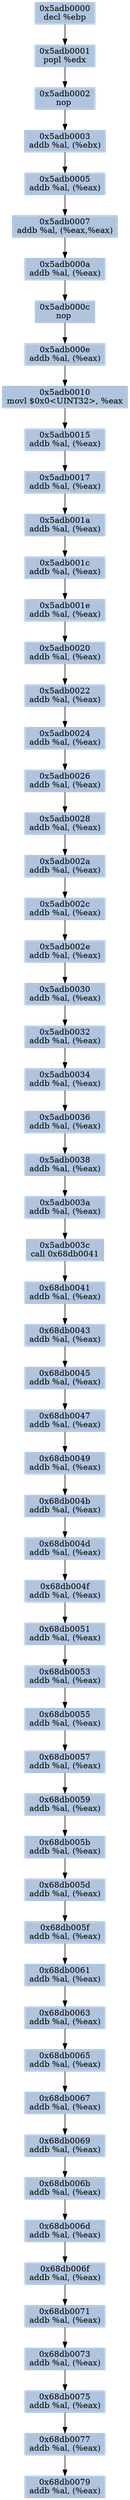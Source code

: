 digraph G {
node[shape=rectangle,style=filled,fillcolor=lightsteelblue,color=lightsteelblue]
bgcolor="transparent"
a0x5adb0000decl_ebp[label="0x5adb0000\ndecl %ebp"];
a0x5adb0001popl_edx[label="0x5adb0001\npopl %edx"];
a0x5adb0002nop_[label="0x5adb0002\nnop "];
a0x5adb0003addb_al_ebx_[label="0x5adb0003\naddb %al, (%ebx)"];
a0x5adb0005addb_al_eax_[label="0x5adb0005\naddb %al, (%eax)"];
a0x5adb0007addb_al_eaxeax_[label="0x5adb0007\naddb %al, (%eax,%eax)"];
a0x5adb000aaddb_al_eax_[label="0x5adb000a\naddb %al, (%eax)"];
a0x5adb000cnop_[label="0x5adb000c\nnop "];
a0x5adb000eaddb_al_eax_[label="0x5adb000e\naddb %al, (%eax)"];
a0x5adb0010movl_0x0UINT32_eax[label="0x5adb0010\nmovl $0x0<UINT32>, %eax"];
a0x5adb0015addb_al_eax_[label="0x5adb0015\naddb %al, (%eax)"];
a0x5adb0017addb_al_eax_[label="0x5adb0017\naddb %al, (%eax)"];
a0x5adb001aaddb_al_eax_[label="0x5adb001a\naddb %al, (%eax)"];
a0x5adb001caddb_al_eax_[label="0x5adb001c\naddb %al, (%eax)"];
a0x5adb001eaddb_al_eax_[label="0x5adb001e\naddb %al, (%eax)"];
a0x5adb0020addb_al_eax_[label="0x5adb0020\naddb %al, (%eax)"];
a0x5adb0022addb_al_eax_[label="0x5adb0022\naddb %al, (%eax)"];
a0x5adb0024addb_al_eax_[label="0x5adb0024\naddb %al, (%eax)"];
a0x5adb0026addb_al_eax_[label="0x5adb0026\naddb %al, (%eax)"];
a0x5adb0028addb_al_eax_[label="0x5adb0028\naddb %al, (%eax)"];
a0x5adb002aaddb_al_eax_[label="0x5adb002a\naddb %al, (%eax)"];
a0x5adb002caddb_al_eax_[label="0x5adb002c\naddb %al, (%eax)"];
a0x5adb002eaddb_al_eax_[label="0x5adb002e\naddb %al, (%eax)"];
a0x5adb0030addb_al_eax_[label="0x5adb0030\naddb %al, (%eax)"];
a0x5adb0032addb_al_eax_[label="0x5adb0032\naddb %al, (%eax)"];
a0x5adb0034addb_al_eax_[label="0x5adb0034\naddb %al, (%eax)"];
a0x5adb0036addb_al_eax_[label="0x5adb0036\naddb %al, (%eax)"];
a0x5adb0038addb_al_eax_[label="0x5adb0038\naddb %al, (%eax)"];
a0x5adb003aaddb_al_eax_[label="0x5adb003a\naddb %al, (%eax)"];
a0x5adb003ccall_0x68db0041[label="0x5adb003c\ncall 0x68db0041"];
a0x68db0041addb_al_eax_[label="0x68db0041\naddb %al, (%eax)"];
a0x68db0043addb_al_eax_[label="0x68db0043\naddb %al, (%eax)"];
a0x68db0045addb_al_eax_[label="0x68db0045\naddb %al, (%eax)"];
a0x68db0047addb_al_eax_[label="0x68db0047\naddb %al, (%eax)"];
a0x68db0049addb_al_eax_[label="0x68db0049\naddb %al, (%eax)"];
a0x68db004baddb_al_eax_[label="0x68db004b\naddb %al, (%eax)"];
a0x68db004daddb_al_eax_[label="0x68db004d\naddb %al, (%eax)"];
a0x68db004faddb_al_eax_[label="0x68db004f\naddb %al, (%eax)"];
a0x68db0051addb_al_eax_[label="0x68db0051\naddb %al, (%eax)"];
a0x68db0053addb_al_eax_[label="0x68db0053\naddb %al, (%eax)"];
a0x68db0055addb_al_eax_[label="0x68db0055\naddb %al, (%eax)"];
a0x68db0057addb_al_eax_[label="0x68db0057\naddb %al, (%eax)"];
a0x68db0059addb_al_eax_[label="0x68db0059\naddb %al, (%eax)"];
a0x68db005baddb_al_eax_[label="0x68db005b\naddb %al, (%eax)"];
a0x68db005daddb_al_eax_[label="0x68db005d\naddb %al, (%eax)"];
a0x68db005faddb_al_eax_[label="0x68db005f\naddb %al, (%eax)"];
a0x68db0061addb_al_eax_[label="0x68db0061\naddb %al, (%eax)"];
a0x68db0063addb_al_eax_[label="0x68db0063\naddb %al, (%eax)"];
a0x68db0065addb_al_eax_[label="0x68db0065\naddb %al, (%eax)"];
a0x68db0067addb_al_eax_[label="0x68db0067\naddb %al, (%eax)"];
a0x68db0069addb_al_eax_[label="0x68db0069\naddb %al, (%eax)"];
a0x68db006baddb_al_eax_[label="0x68db006b\naddb %al, (%eax)"];
a0x68db006daddb_al_eax_[label="0x68db006d\naddb %al, (%eax)"];
a0x68db006faddb_al_eax_[label="0x68db006f\naddb %al, (%eax)"];
a0x68db0071addb_al_eax_[label="0x68db0071\naddb %al, (%eax)"];
a0x68db0073addb_al_eax_[label="0x68db0073\naddb %al, (%eax)"];
a0x68db0075addb_al_eax_[label="0x68db0075\naddb %al, (%eax)"];
a0x68db0077addb_al_eax_[label="0x68db0077\naddb %al, (%eax)"];
a0x68db0079addb_al_eax_[label="0x68db0079\naddb %al, (%eax)"];
a0x5adb0000decl_ebp -> a0x5adb0001popl_edx [color="#000000"];
a0x5adb0001popl_edx -> a0x5adb0002nop_ [color="#000000"];
a0x5adb0002nop_ -> a0x5adb0003addb_al_ebx_ [color="#000000"];
a0x5adb0003addb_al_ebx_ -> a0x5adb0005addb_al_eax_ [color="#000000"];
a0x5adb0005addb_al_eax_ -> a0x5adb0007addb_al_eaxeax_ [color="#000000"];
a0x5adb0007addb_al_eaxeax_ -> a0x5adb000aaddb_al_eax_ [color="#000000"];
a0x5adb000aaddb_al_eax_ -> a0x5adb000cnop_ [color="#000000"];
a0x5adb000cnop_ -> a0x5adb000eaddb_al_eax_ [color="#000000"];
a0x5adb000eaddb_al_eax_ -> a0x5adb0010movl_0x0UINT32_eax [color="#000000"];
a0x5adb0010movl_0x0UINT32_eax -> a0x5adb0015addb_al_eax_ [color="#000000"];
a0x5adb0015addb_al_eax_ -> a0x5adb0017addb_al_eax_ [color="#000000"];
a0x5adb0017addb_al_eax_ -> a0x5adb001aaddb_al_eax_ [color="#000000"];
a0x5adb001aaddb_al_eax_ -> a0x5adb001caddb_al_eax_ [color="#000000"];
a0x5adb001caddb_al_eax_ -> a0x5adb001eaddb_al_eax_ [color="#000000"];
a0x5adb001eaddb_al_eax_ -> a0x5adb0020addb_al_eax_ [color="#000000"];
a0x5adb0020addb_al_eax_ -> a0x5adb0022addb_al_eax_ [color="#000000"];
a0x5adb0022addb_al_eax_ -> a0x5adb0024addb_al_eax_ [color="#000000"];
a0x5adb0024addb_al_eax_ -> a0x5adb0026addb_al_eax_ [color="#000000"];
a0x5adb0026addb_al_eax_ -> a0x5adb0028addb_al_eax_ [color="#000000"];
a0x5adb0028addb_al_eax_ -> a0x5adb002aaddb_al_eax_ [color="#000000"];
a0x5adb002aaddb_al_eax_ -> a0x5adb002caddb_al_eax_ [color="#000000"];
a0x5adb002caddb_al_eax_ -> a0x5adb002eaddb_al_eax_ [color="#000000"];
a0x5adb002eaddb_al_eax_ -> a0x5adb0030addb_al_eax_ [color="#000000"];
a0x5adb0030addb_al_eax_ -> a0x5adb0032addb_al_eax_ [color="#000000"];
a0x5adb0032addb_al_eax_ -> a0x5adb0034addb_al_eax_ [color="#000000"];
a0x5adb0034addb_al_eax_ -> a0x5adb0036addb_al_eax_ [color="#000000"];
a0x5adb0036addb_al_eax_ -> a0x5adb0038addb_al_eax_ [color="#000000"];
a0x5adb0038addb_al_eax_ -> a0x5adb003aaddb_al_eax_ [color="#000000"];
a0x5adb003aaddb_al_eax_ -> a0x5adb003ccall_0x68db0041 [color="#000000"];
a0x5adb003ccall_0x68db0041 -> a0x68db0041addb_al_eax_ [color="#000000"];
a0x68db0041addb_al_eax_ -> a0x68db0043addb_al_eax_ [color="#000000"];
a0x68db0043addb_al_eax_ -> a0x68db0045addb_al_eax_ [color="#000000"];
a0x68db0045addb_al_eax_ -> a0x68db0047addb_al_eax_ [color="#000000"];
a0x68db0047addb_al_eax_ -> a0x68db0049addb_al_eax_ [color="#000000"];
a0x68db0049addb_al_eax_ -> a0x68db004baddb_al_eax_ [color="#000000"];
a0x68db004baddb_al_eax_ -> a0x68db004daddb_al_eax_ [color="#000000"];
a0x68db004daddb_al_eax_ -> a0x68db004faddb_al_eax_ [color="#000000"];
a0x68db004faddb_al_eax_ -> a0x68db0051addb_al_eax_ [color="#000000"];
a0x68db0051addb_al_eax_ -> a0x68db0053addb_al_eax_ [color="#000000"];
a0x68db0053addb_al_eax_ -> a0x68db0055addb_al_eax_ [color="#000000"];
a0x68db0055addb_al_eax_ -> a0x68db0057addb_al_eax_ [color="#000000"];
a0x68db0057addb_al_eax_ -> a0x68db0059addb_al_eax_ [color="#000000"];
a0x68db0059addb_al_eax_ -> a0x68db005baddb_al_eax_ [color="#000000"];
a0x68db005baddb_al_eax_ -> a0x68db005daddb_al_eax_ [color="#000000"];
a0x68db005daddb_al_eax_ -> a0x68db005faddb_al_eax_ [color="#000000"];
a0x68db005faddb_al_eax_ -> a0x68db0061addb_al_eax_ [color="#000000"];
a0x68db0061addb_al_eax_ -> a0x68db0063addb_al_eax_ [color="#000000"];
a0x68db0063addb_al_eax_ -> a0x68db0065addb_al_eax_ [color="#000000"];
a0x68db0065addb_al_eax_ -> a0x68db0067addb_al_eax_ [color="#000000"];
a0x68db0067addb_al_eax_ -> a0x68db0069addb_al_eax_ [color="#000000"];
a0x68db0069addb_al_eax_ -> a0x68db006baddb_al_eax_ [color="#000000"];
a0x68db006baddb_al_eax_ -> a0x68db006daddb_al_eax_ [color="#000000"];
a0x68db006daddb_al_eax_ -> a0x68db006faddb_al_eax_ [color="#000000"];
a0x68db006faddb_al_eax_ -> a0x68db0071addb_al_eax_ [color="#000000"];
a0x68db0071addb_al_eax_ -> a0x68db0073addb_al_eax_ [color="#000000"];
a0x68db0073addb_al_eax_ -> a0x68db0075addb_al_eax_ [color="#000000"];
a0x68db0075addb_al_eax_ -> a0x68db0077addb_al_eax_ [color="#000000"];
a0x68db0077addb_al_eax_ -> a0x68db0079addb_al_eax_ [color="#000000"];
}
